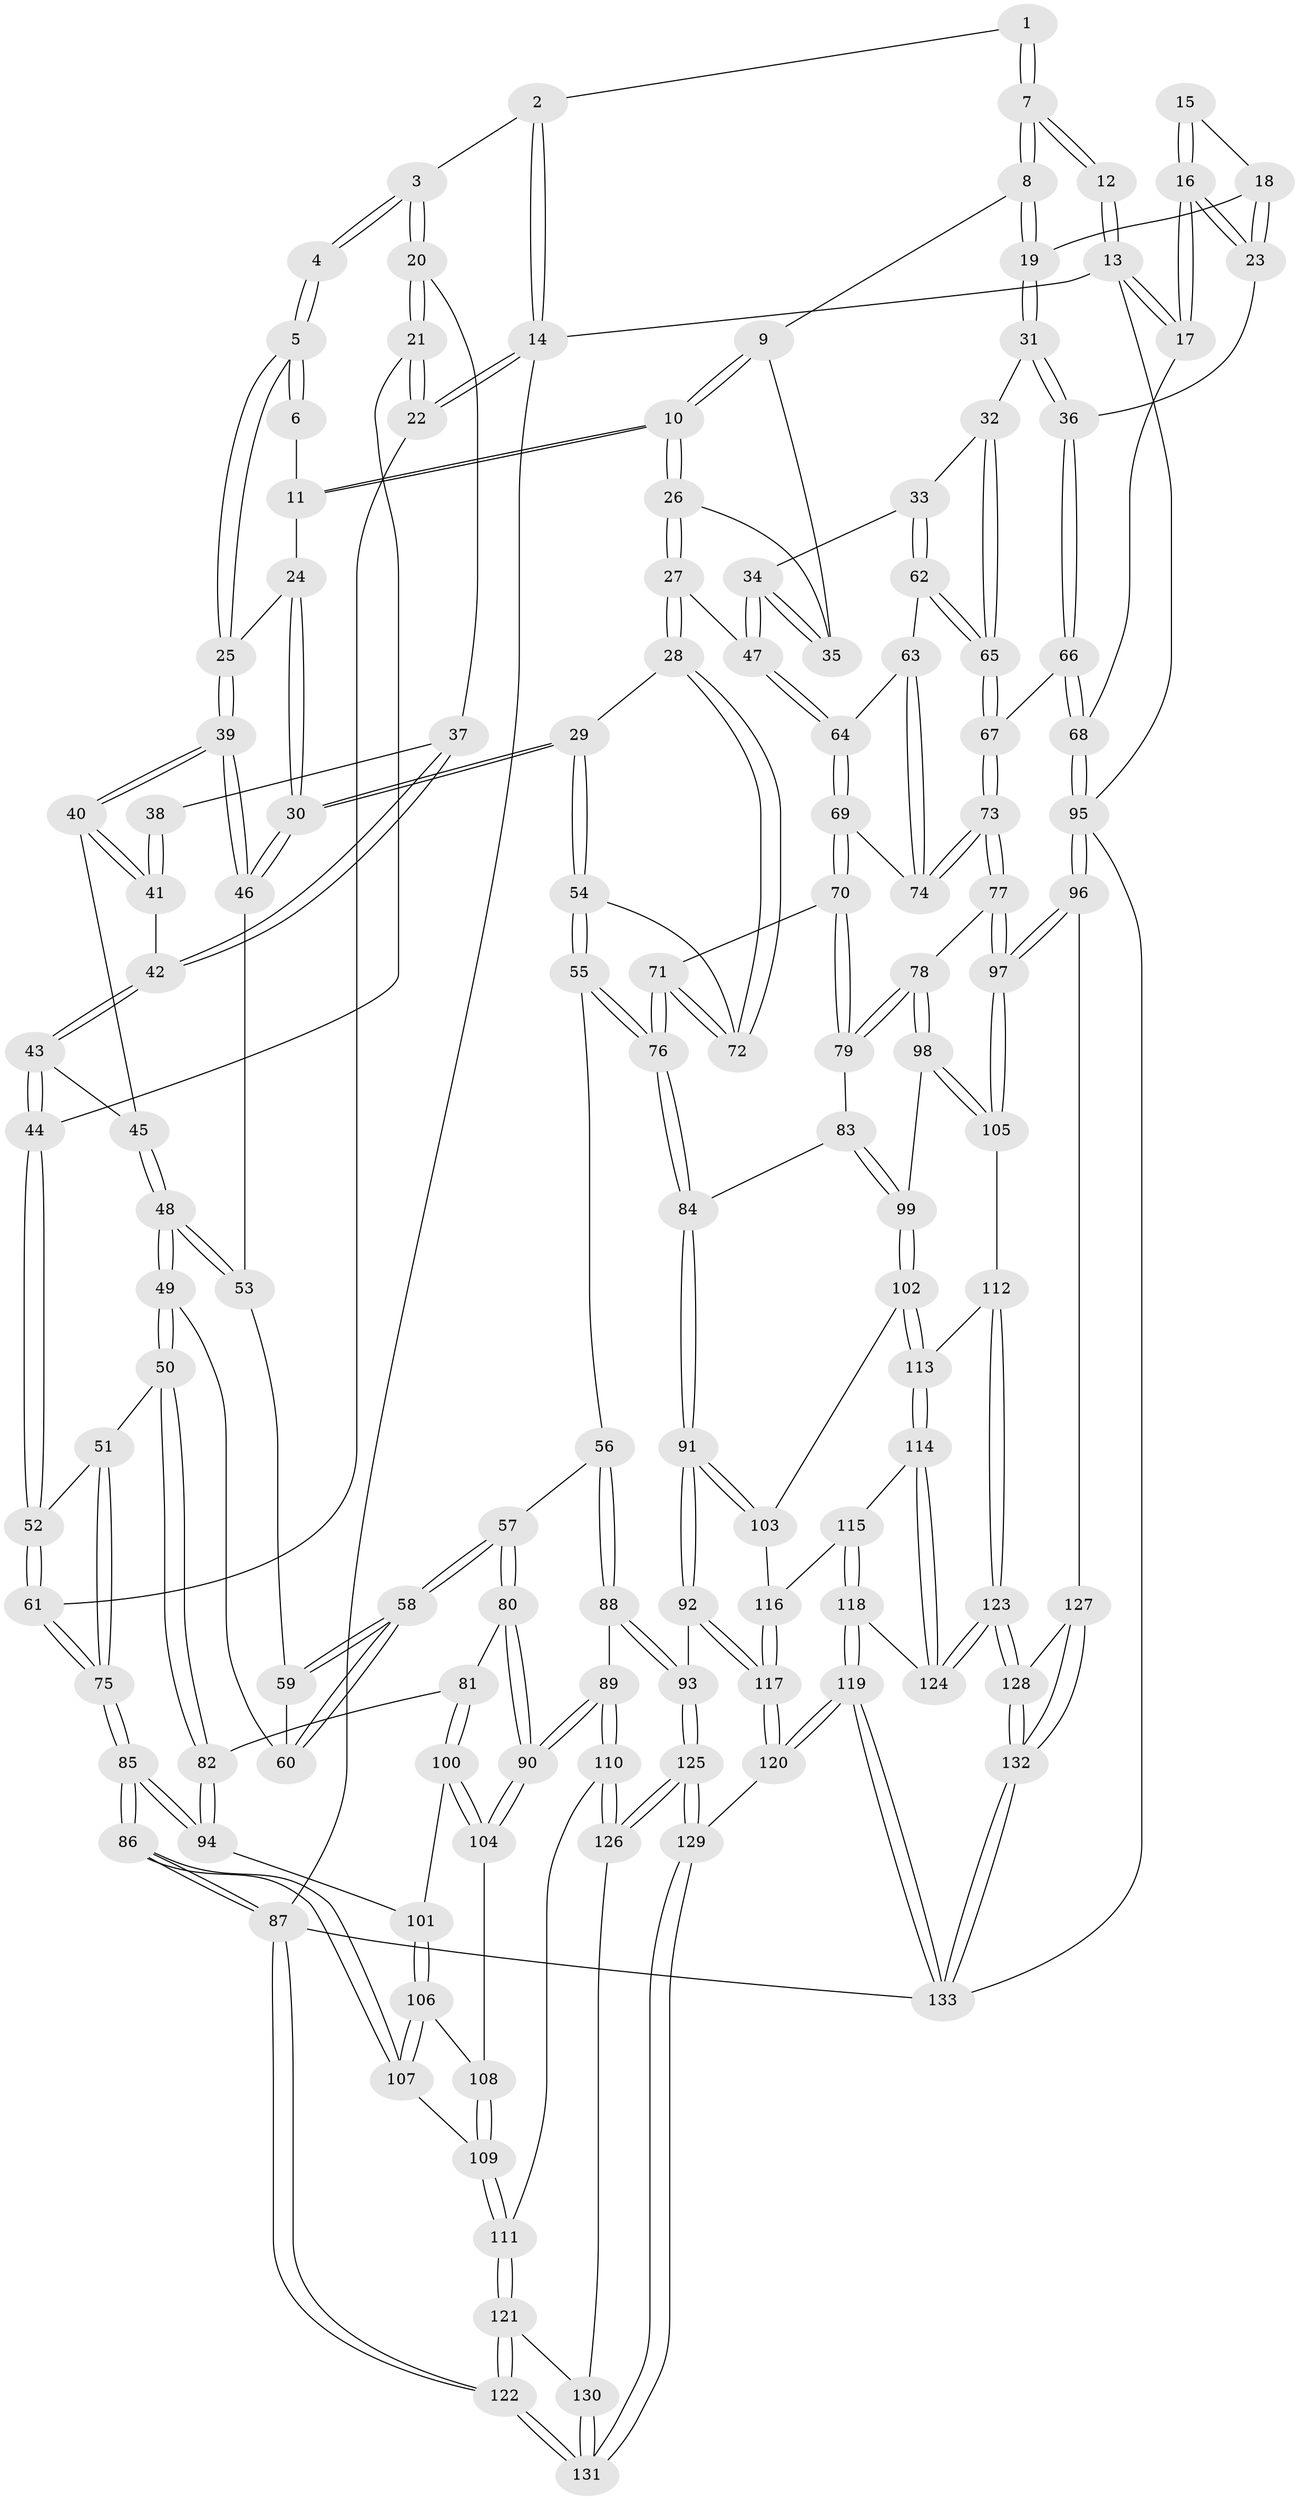 // Generated by graph-tools (version 1.1) at 2025/38/03/09/25 02:38:39]
// undirected, 133 vertices, 329 edges
graph export_dot {
graph [start="1"]
  node [color=gray90,style=filled];
  1 [pos="+0.41602720897651746+0"];
  2 [pos="+0.10179747047973026+0"];
  3 [pos="+0.18228460018526074+0"];
  4 [pos="+0.23177209576778687+0.03619852114829908"];
  5 [pos="+0.29998407500246244+0.0989636362228793"];
  6 [pos="+0.4093822805980571+0"];
  7 [pos="+0.7222066345617651+0"];
  8 [pos="+0.715227124470295+0"];
  9 [pos="+0.7077946999091732+0"];
  10 [pos="+0.5954027142885582+0.09910917698027545"];
  11 [pos="+0.4474959750838314+0.05696143863140576"];
  12 [pos="+0.8578669986171374+0"];
  13 [pos="+1+0"];
  14 [pos="+0+0"];
  15 [pos="+0.9314424476895526+0.046957962116688116"];
  16 [pos="+1+0.2038063927075422"];
  17 [pos="+1+0.20453388915663076"];
  18 [pos="+0.9208467273682338+0.06612718573709817"];
  19 [pos="+0.8669575369982412+0.0822796389801956"];
  20 [pos="+0.11331815940149785+0.1325578773175736"];
  21 [pos="+0.025713125626885023+0.13264024403627292"];
  22 [pos="+0+0"];
  23 [pos="+0.9684235356063772+0.21794173019063356"];
  24 [pos="+0.4430198719734741+0.06296822824732237"];
  25 [pos="+0.32259940151663274+0.15440590491773498"];
  26 [pos="+0.5944451416626194+0.1401632864440007"];
  27 [pos="+0.5797833314049731+0.22574281138029498"];
  28 [pos="+0.5515050269764942+0.24010614040201964"];
  29 [pos="+0.49103274078259124+0.2525914973793152"];
  30 [pos="+0.451895708373983+0.23048911651930185"];
  31 [pos="+0.8788878904089492+0.21900671864915325"];
  32 [pos="+0.8765281088714786+0.2195443517275418"];
  33 [pos="+0.8353699809910469+0.21670146722302608"];
  34 [pos="+0.8350671379222182+0.21655968888629457"];
  35 [pos="+0.786744093641492+0.14421677249663178"];
  36 [pos="+0.9350552180197933+0.2241917606550561"];
  37 [pos="+0.12878766342980832+0.13623265636970047"];
  38 [pos="+0.19742679580436642+0.08070140711345986"];
  39 [pos="+0.32399835440628205+0.17862698601917587"];
  40 [pos="+0.2740142453045309+0.1829436520954732"];
  41 [pos="+0.20122670640244286+0.17107415062636266"];
  42 [pos="+0.16406614305955405+0.176307888867054"];
  43 [pos="+0.15134748819187416+0.23318256035627039"];
  44 [pos="+0.11167894748448078+0.2527046990679064"];
  45 [pos="+0.1813473774000887+0.24851233416804788"];
  46 [pos="+0.3253191342120161+0.180820759180489"];
  47 [pos="+0.5969340180239029+0.23570924636448926"];
  48 [pos="+0.21316245039931475+0.296519382583544"];
  49 [pos="+0.20984820374464264+0.39567215953499346"];
  50 [pos="+0.15410062182825865+0.42192658275402284"];
  51 [pos="+0.09303319883401451+0.3549783670901554"];
  52 [pos="+0.10907791764135505+0.2590014290499711"];
  53 [pos="+0.32422682744492054+0.18366636942997824"];
  54 [pos="+0.4264442445859269+0.36462264235651737"];
  55 [pos="+0.3838152305723093+0.42379086158350426"];
  56 [pos="+0.3704569424088597+0.426023944967138"];
  57 [pos="+0.3668543489611348+0.4254681166878079"];
  58 [pos="+0.3417859830630678+0.4139913136271618"];
  59 [pos="+0.32298797141716+0.19520888181795978"];
  60 [pos="+0.2457554944134954+0.39562089050685767"];
  61 [pos="+0+0.2142684218235452"];
  62 [pos="+0.7474161831822969+0.35093475705514365"];
  63 [pos="+0.7350279885938248+0.3536911326015059"];
  64 [pos="+0.680114679056189+0.3539308201179373"];
  65 [pos="+0.834116313707658+0.4005557626073969"];
  66 [pos="+0.9115993722343625+0.46784095470478665"];
  67 [pos="+0.8701391191965556+0.4714750829581969"];
  68 [pos="+1+0.5367773412200523"];
  69 [pos="+0.6656041690636315+0.41155644736053804"];
  70 [pos="+0.6469921459402918+0.448981807570261"];
  71 [pos="+0.5666196935874139+0.4448027533377806"];
  72 [pos="+0.5590603904992238+0.4141425481858556"];
  73 [pos="+0.8225445362187487+0.5100043485441752"];
  74 [pos="+0.7586387011983161+0.4439740672239827"];
  75 [pos="+0+0.2757016625569644"];
  76 [pos="+0.4912991566911709+0.5047497106289177"];
  77 [pos="+0.8062737907825769+0.5311726901572168"];
  78 [pos="+0.7659430614427032+0.5612074578548121"];
  79 [pos="+0.6534190705992463+0.46408368894266966"];
  80 [pos="+0.24590849843904988+0.5891377563556977"];
  81 [pos="+0.19063842020338606+0.5545190545543894"];
  82 [pos="+0.14648087580167085+0.4438276056564509"];
  83 [pos="+0.5990364757035824+0.5629003680738972"];
  84 [pos="+0.501974838854328+0.5511748643902611"];
  85 [pos="+0+0.5480174273463642"];
  86 [pos="+0+1"];
  87 [pos="+0+1"];
  88 [pos="+0.3505719824756004+0.7133566418020859"];
  89 [pos="+0.3332240697609021+0.7149865551535209"];
  90 [pos="+0.33101282370061635+0.7134430569899091"];
  91 [pos="+0.44414772313379697+0.710426956409518"];
  92 [pos="+0.4410577990159237+0.7126385496899054"];
  93 [pos="+0.4069232774334696+0.7216236715291733"];
  94 [pos="+0+0.555656815804949"];
  95 [pos="+1+0.7183320935615397"];
  96 [pos="+1+0.7252083159432753"];
  97 [pos="+1+0.7294171714605523"];
  98 [pos="+0.744294841697939+0.6119902092468392"];
  99 [pos="+0.6992518127922059+0.657719769554172"];
  100 [pos="+0.09842741378558686+0.6486322755071336"];
  101 [pos="+0.07864467399929556+0.654167852154312"];
  102 [pos="+0.693929307925264+0.6718376985699196"];
  103 [pos="+0.6673818690858447+0.7067853134063731"];
  104 [pos="+0.21267077358404268+0.7058068390192344"];
  105 [pos="+0.9616078169216142+0.7382737451548536"];
  106 [pos="+0.0730323904464662+0.7056681245630885"];
  107 [pos="+0.0463063635817525+0.7754104921599716"];
  108 [pos="+0.15507453652072611+0.7393812073194466"];
  109 [pos="+0.13971718364780766+0.782045364266892"];
  110 [pos="+0.3154563342662492+0.7418948803112565"];
  111 [pos="+0.20342520517882795+0.8387208964353946"];
  112 [pos="+0.9410532267546742+0.7494676515236612"];
  113 [pos="+0.8637412942946925+0.7764639316943565"];
  114 [pos="+0.8180541487624639+0.8220884815098399"];
  115 [pos="+0.6918839873673912+0.7558464538281153"];
  116 [pos="+0.6715843082878517+0.7314717352242772"];
  117 [pos="+0.5958013003153465+0.9190207175754691"];
  118 [pos="+0.7399360680933107+0.8893044936219457"];
  119 [pos="+0.6312309806663311+1"];
  120 [pos="+0.627718446625247+1"];
  121 [pos="+0.19847586223304906+0.8495787091534578"];
  122 [pos="+0+1"];
  123 [pos="+0.8675445891959926+0.9277256230299019"];
  124 [pos="+0.815136510786997+0.8310811880425478"];
  125 [pos="+0.4408972642766835+1"];
  126 [pos="+0.31316514946299445+0.9242052923933316"];
  127 [pos="+1+0.7325598790205282"];
  128 [pos="+0.8732867512060084+0.9597830638018405"];
  129 [pos="+0.4501371564414118+1"];
  130 [pos="+0.2692053049007079+0.9141175875123294"];
  131 [pos="+0+1"];
  132 [pos="+0.8058041484355652+1"];
  133 [pos="+0.7684916660872078+1"];
  1 -- 2;
  1 -- 7;
  1 -- 7;
  2 -- 3;
  2 -- 14;
  2 -- 14;
  3 -- 4;
  3 -- 4;
  3 -- 20;
  3 -- 20;
  4 -- 5;
  4 -- 5;
  5 -- 6;
  5 -- 6;
  5 -- 25;
  5 -- 25;
  6 -- 11;
  7 -- 8;
  7 -- 8;
  7 -- 12;
  7 -- 12;
  8 -- 9;
  8 -- 19;
  8 -- 19;
  9 -- 10;
  9 -- 10;
  9 -- 35;
  10 -- 11;
  10 -- 11;
  10 -- 26;
  10 -- 26;
  11 -- 24;
  12 -- 13;
  12 -- 13;
  13 -- 14;
  13 -- 17;
  13 -- 17;
  13 -- 95;
  14 -- 22;
  14 -- 22;
  14 -- 87;
  15 -- 16;
  15 -- 16;
  15 -- 18;
  16 -- 17;
  16 -- 17;
  16 -- 23;
  16 -- 23;
  17 -- 68;
  18 -- 19;
  18 -- 23;
  18 -- 23;
  19 -- 31;
  19 -- 31;
  20 -- 21;
  20 -- 21;
  20 -- 37;
  21 -- 22;
  21 -- 22;
  21 -- 44;
  22 -- 61;
  23 -- 36;
  24 -- 25;
  24 -- 30;
  24 -- 30;
  25 -- 39;
  25 -- 39;
  26 -- 27;
  26 -- 27;
  26 -- 35;
  27 -- 28;
  27 -- 28;
  27 -- 47;
  28 -- 29;
  28 -- 72;
  28 -- 72;
  29 -- 30;
  29 -- 30;
  29 -- 54;
  29 -- 54;
  30 -- 46;
  30 -- 46;
  31 -- 32;
  31 -- 36;
  31 -- 36;
  32 -- 33;
  32 -- 65;
  32 -- 65;
  33 -- 34;
  33 -- 62;
  33 -- 62;
  34 -- 35;
  34 -- 35;
  34 -- 47;
  34 -- 47;
  36 -- 66;
  36 -- 66;
  37 -- 38;
  37 -- 42;
  37 -- 42;
  38 -- 41;
  38 -- 41;
  39 -- 40;
  39 -- 40;
  39 -- 46;
  39 -- 46;
  40 -- 41;
  40 -- 41;
  40 -- 45;
  41 -- 42;
  42 -- 43;
  42 -- 43;
  43 -- 44;
  43 -- 44;
  43 -- 45;
  44 -- 52;
  44 -- 52;
  45 -- 48;
  45 -- 48;
  46 -- 53;
  47 -- 64;
  47 -- 64;
  48 -- 49;
  48 -- 49;
  48 -- 53;
  48 -- 53;
  49 -- 50;
  49 -- 50;
  49 -- 60;
  50 -- 51;
  50 -- 82;
  50 -- 82;
  51 -- 52;
  51 -- 75;
  51 -- 75;
  52 -- 61;
  52 -- 61;
  53 -- 59;
  54 -- 55;
  54 -- 55;
  54 -- 72;
  55 -- 56;
  55 -- 76;
  55 -- 76;
  56 -- 57;
  56 -- 88;
  56 -- 88;
  57 -- 58;
  57 -- 58;
  57 -- 80;
  57 -- 80;
  58 -- 59;
  58 -- 59;
  58 -- 60;
  58 -- 60;
  59 -- 60;
  61 -- 75;
  61 -- 75;
  62 -- 63;
  62 -- 65;
  62 -- 65;
  63 -- 64;
  63 -- 74;
  63 -- 74;
  64 -- 69;
  64 -- 69;
  65 -- 67;
  65 -- 67;
  66 -- 67;
  66 -- 68;
  66 -- 68;
  67 -- 73;
  67 -- 73;
  68 -- 95;
  68 -- 95;
  69 -- 70;
  69 -- 70;
  69 -- 74;
  70 -- 71;
  70 -- 79;
  70 -- 79;
  71 -- 72;
  71 -- 72;
  71 -- 76;
  71 -- 76;
  73 -- 74;
  73 -- 74;
  73 -- 77;
  73 -- 77;
  75 -- 85;
  75 -- 85;
  76 -- 84;
  76 -- 84;
  77 -- 78;
  77 -- 97;
  77 -- 97;
  78 -- 79;
  78 -- 79;
  78 -- 98;
  78 -- 98;
  79 -- 83;
  80 -- 81;
  80 -- 90;
  80 -- 90;
  81 -- 82;
  81 -- 100;
  81 -- 100;
  82 -- 94;
  82 -- 94;
  83 -- 84;
  83 -- 99;
  83 -- 99;
  84 -- 91;
  84 -- 91;
  85 -- 86;
  85 -- 86;
  85 -- 94;
  85 -- 94;
  86 -- 87;
  86 -- 87;
  86 -- 107;
  86 -- 107;
  87 -- 122;
  87 -- 122;
  87 -- 133;
  88 -- 89;
  88 -- 93;
  88 -- 93;
  89 -- 90;
  89 -- 90;
  89 -- 110;
  89 -- 110;
  90 -- 104;
  90 -- 104;
  91 -- 92;
  91 -- 92;
  91 -- 103;
  91 -- 103;
  92 -- 93;
  92 -- 117;
  92 -- 117;
  93 -- 125;
  93 -- 125;
  94 -- 101;
  95 -- 96;
  95 -- 96;
  95 -- 133;
  96 -- 97;
  96 -- 97;
  96 -- 127;
  97 -- 105;
  97 -- 105;
  98 -- 99;
  98 -- 105;
  98 -- 105;
  99 -- 102;
  99 -- 102;
  100 -- 101;
  100 -- 104;
  100 -- 104;
  101 -- 106;
  101 -- 106;
  102 -- 103;
  102 -- 113;
  102 -- 113;
  103 -- 116;
  104 -- 108;
  105 -- 112;
  106 -- 107;
  106 -- 107;
  106 -- 108;
  107 -- 109;
  108 -- 109;
  108 -- 109;
  109 -- 111;
  109 -- 111;
  110 -- 111;
  110 -- 126;
  110 -- 126;
  111 -- 121;
  111 -- 121;
  112 -- 113;
  112 -- 123;
  112 -- 123;
  113 -- 114;
  113 -- 114;
  114 -- 115;
  114 -- 124;
  114 -- 124;
  115 -- 116;
  115 -- 118;
  115 -- 118;
  116 -- 117;
  116 -- 117;
  117 -- 120;
  117 -- 120;
  118 -- 119;
  118 -- 119;
  118 -- 124;
  119 -- 120;
  119 -- 120;
  119 -- 133;
  119 -- 133;
  120 -- 129;
  121 -- 122;
  121 -- 122;
  121 -- 130;
  122 -- 131;
  122 -- 131;
  123 -- 124;
  123 -- 124;
  123 -- 128;
  123 -- 128;
  125 -- 126;
  125 -- 126;
  125 -- 129;
  125 -- 129;
  126 -- 130;
  127 -- 128;
  127 -- 132;
  127 -- 132;
  128 -- 132;
  128 -- 132;
  129 -- 131;
  129 -- 131;
  130 -- 131;
  130 -- 131;
  132 -- 133;
  132 -- 133;
}
